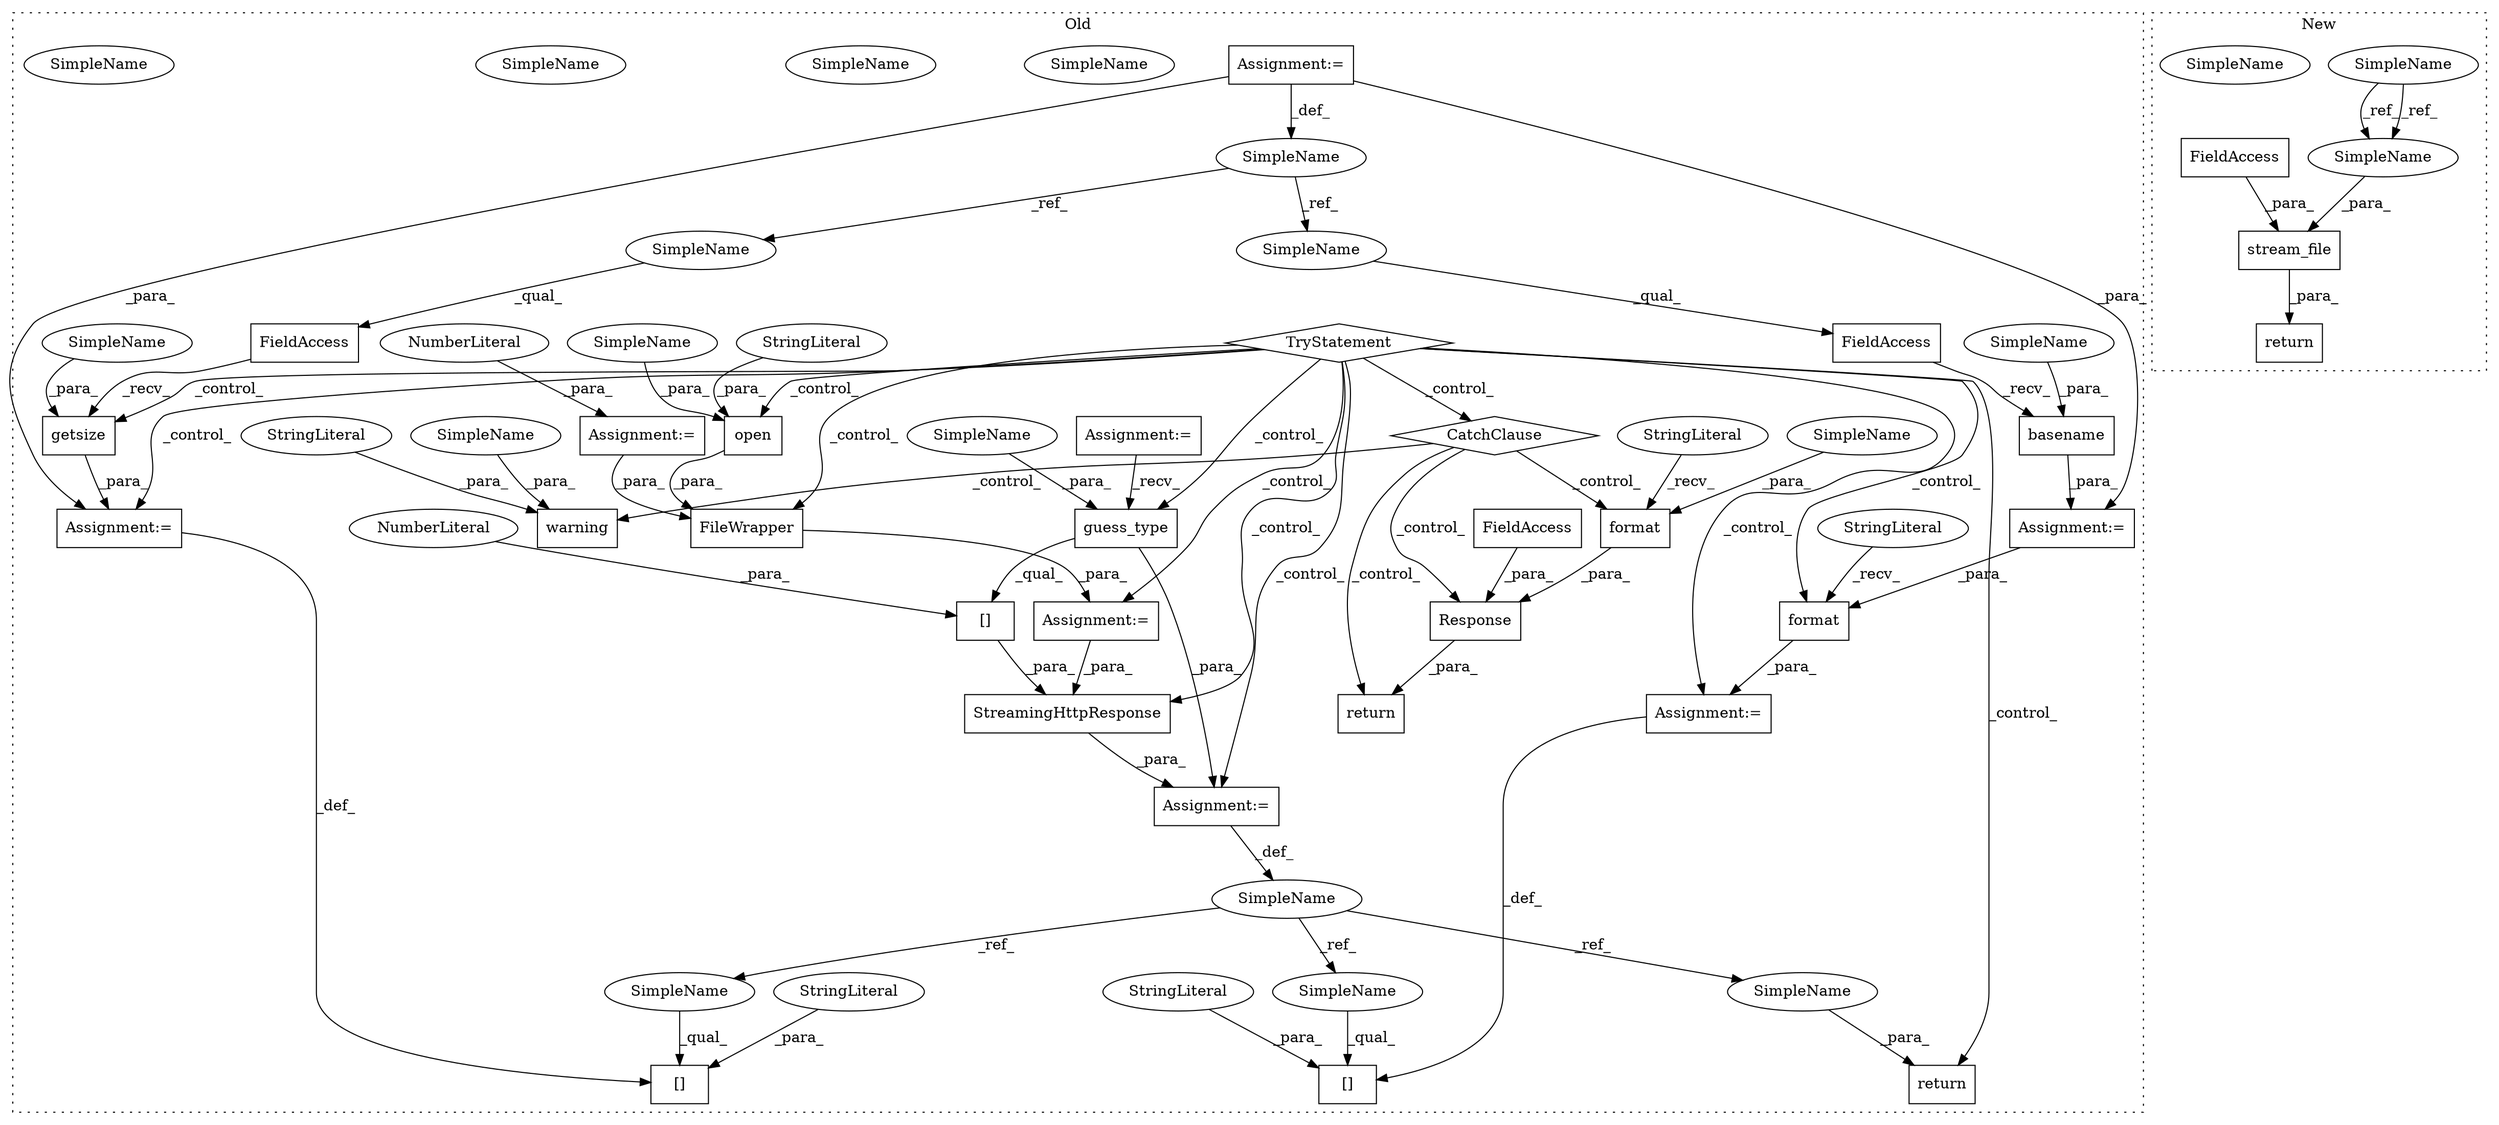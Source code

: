 digraph G {
subgraph cluster0 {
1 [label="StreamingHttpResponse" a="32" s="8113,8181" l="22,1" shape="box"];
4 [label="[]" a="2" s="8148,8180" l="31,1" shape="box"];
5 [label="NumberLiteral" a="34" s="8179" l="1" shape="ellipse"];
6 [label="[]" a="2" s="8190,8215" l="9,1" shape="box"];
7 [label="getsize" a="32" s="8225,8241" l="8,1" shape="box"];
9 [label="guess_type" a="32" s="8158,8177" l="11,1" shape="box"];
10 [label="[]" a="2" s="8250,8280" l="9,1" shape="box"];
11 [label="basename" a="32" s="7983,8000" l="9,1" shape="box"];
12 [label="TryStatement" a="54" s="8028" l="4" shape="diamond"];
13 [label="Response" a="32" s="8480,8565" l="9,1" shape="box"];
15 [label="FieldAccess" a="22" s="7975" l="7" shape="box"];
16 [label="SimpleName" a="42" s="7349" l="2" shape="ellipse"];
17 [label="FieldAccess" a="22" s="8217" l="7" shape="box"];
18 [label="FieldAccess" a="22" s="8489" l="25" shape="box"];
19 [label="format" a="32" s="8549,8564" l="7,1" shape="box"];
20 [label="FileWrapper" a="32" s="8053,8095" l="12,1" shape="box"];
21 [label="format" a="32" s="8308,8323" l="7,1" shape="box"];
22 [label="warning" a="32" s="8414,8464" l="8,1" shape="box"];
23 [label="SimpleName" a="42" s="8104" l="8" shape="ellipse"];
24 [label="CatchClause" a="12" s="8356,8396" l="11,2" shape="diamond"];
25 [label="Assignment:=" a="7" s="7545" l="9" shape="box"];
26 [label="StringLiteral" a="45" s="8515" l="33" shape="ellipse"];
27 [label="StringLiteral" a="45" s="8422" l="33" shape="ellipse"];
28 [label="Assignment:=" a="7" s="8281" l="1" shape="box"];
29 [label="Assignment:=" a="7" s="8216" l="1" shape="box"];
30 [label="StringLiteral" a="45" s="8259" l="21" shape="ellipse"];
31 [label="Assignment:=" a="7" s="8052" l="1" shape="box"];
32 [label="Assignment:=" a="7" s="7974" l="1" shape="box"];
33 [label="Assignment:=" a="7" s="8112" l="1" shape="box"];
34 [label="Assignment:=" a="7" s="7349" l="2" shape="box"];
35 [label="Assignment:=" a="7" s="8017" l="1" shape="box"];
36 [label="NumberLiteral" a="34" s="8018" l="4" shape="ellipse"];
37 [label="StringLiteral" a="45" s="8282" l="25" shape="ellipse"];
38 [label="StringLiteral" a="45" s="8199" l="16" shape="ellipse"];
39 [label="return" a="41" s="8473" l="7" shape="box"];
40 [label="open" a="32" s="8065,8083" l="5,1" shape="box"];
41 [label="StringLiteral" a="45" s="8079" l="4" shape="ellipse"];
42 [label="return" a="41" s="8332" l="7" shape="box"];
44 [label="SimpleName" a="42" s="8233" l="8" shape="ellipse"];
45 [label="SimpleName" a="42" s="8070" l="8" shape="ellipse"];
46 [label="SimpleName" a="42" s="8169" l="8" shape="ellipse"];
47 [label="SimpleName" a="42" s="7992" l="8" shape="ellipse"];
48 [label="SimpleName" a="42" s="8070" l="8" shape="ellipse"];
49 [label="SimpleName" a="42" s="7992" l="8" shape="ellipse"];
50 [label="SimpleName" a="42" s="8233" l="8" shape="ellipse"];
51 [label="SimpleName" a="42" s="8169" l="8" shape="ellipse"];
53 [label="SimpleName" a="42" s="8556" l="8" shape="ellipse"];
54 [label="SimpleName" a="42" s="8456" l="8" shape="ellipse"];
55 [label="SimpleName" a="42" s="8339" l="8" shape="ellipse"];
56 [label="SimpleName" a="42" s="8250" l="8" shape="ellipse"];
57 [label="SimpleName" a="42" s="8190" l="8" shape="ellipse"];
58 [label="SimpleName" a="42" s="8217" l="2" shape="ellipse"];
59 [label="SimpleName" a="42" s="7975" l="2" shape="ellipse"];
label = "Old";
style="dotted";
}
subgraph cluster1 {
2 [label="return" a="41" s="7705" l="7" shape="box"];
3 [label="stream_file" a="32" s="7712,7740" l="12,1" shape="box"];
8 [label="SimpleName" a="42" s="7541" l="8" shape="ellipse"];
14 [label="FieldAccess" a="22" s="7733" l="7" shape="box"];
43 [label="SimpleName" a="42" s="7724" l="8" shape="ellipse"];
52 [label="SimpleName" a="42" s="7724" l="8" shape="ellipse"];
label = "New";
style="dotted";
}
1 -> 33 [label="_para_"];
3 -> 2 [label="_para_"];
4 -> 1 [label="_para_"];
5 -> 4 [label="_para_"];
7 -> 29 [label="_para_"];
8 -> 52 [label="_ref_"];
8 -> 52 [label="_ref_"];
9 -> 4 [label="_qual_"];
9 -> 33 [label="_para_"];
11 -> 32 [label="_para_"];
12 -> 24 [label="_control_"];
12 -> 7 [label="_control_"];
12 -> 9 [label="_control_"];
12 -> 29 [label="_control_"];
12 -> 33 [label="_control_"];
12 -> 40 [label="_control_"];
12 -> 20 [label="_control_"];
12 -> 1 [label="_control_"];
12 -> 28 [label="_control_"];
12 -> 42 [label="_control_"];
12 -> 21 [label="_control_"];
12 -> 31 [label="_control_"];
13 -> 39 [label="_para_"];
14 -> 3 [label="_para_"];
15 -> 11 [label="_recv_"];
16 -> 59 [label="_ref_"];
16 -> 58 [label="_ref_"];
17 -> 7 [label="_recv_"];
18 -> 13 [label="_para_"];
19 -> 13 [label="_para_"];
20 -> 31 [label="_para_"];
21 -> 28 [label="_para_"];
23 -> 57 [label="_ref_"];
23 -> 56 [label="_ref_"];
23 -> 55 [label="_ref_"];
24 -> 39 [label="_control_"];
24 -> 19 [label="_control_"];
24 -> 13 [label="_control_"];
24 -> 22 [label="_control_"];
25 -> 9 [label="_recv_"];
26 -> 19 [label="_recv_"];
27 -> 22 [label="_para_"];
28 -> 10 [label="_def_"];
29 -> 6 [label="_def_"];
30 -> 10 [label="_para_"];
31 -> 1 [label="_para_"];
32 -> 21 [label="_para_"];
33 -> 23 [label="_def_"];
34 -> 16 [label="_def_"];
34 -> 32 [label="_para_"];
34 -> 29 [label="_para_"];
35 -> 20 [label="_para_"];
36 -> 35 [label="_para_"];
37 -> 21 [label="_recv_"];
38 -> 6 [label="_para_"];
40 -> 20 [label="_para_"];
41 -> 40 [label="_para_"];
48 -> 40 [label="_para_"];
49 -> 11 [label="_para_"];
50 -> 7 [label="_para_"];
51 -> 9 [label="_para_"];
52 -> 3 [label="_para_"];
53 -> 19 [label="_para_"];
54 -> 22 [label="_para_"];
55 -> 42 [label="_para_"];
56 -> 10 [label="_qual_"];
57 -> 6 [label="_qual_"];
58 -> 17 [label="_qual_"];
59 -> 15 [label="_qual_"];
}